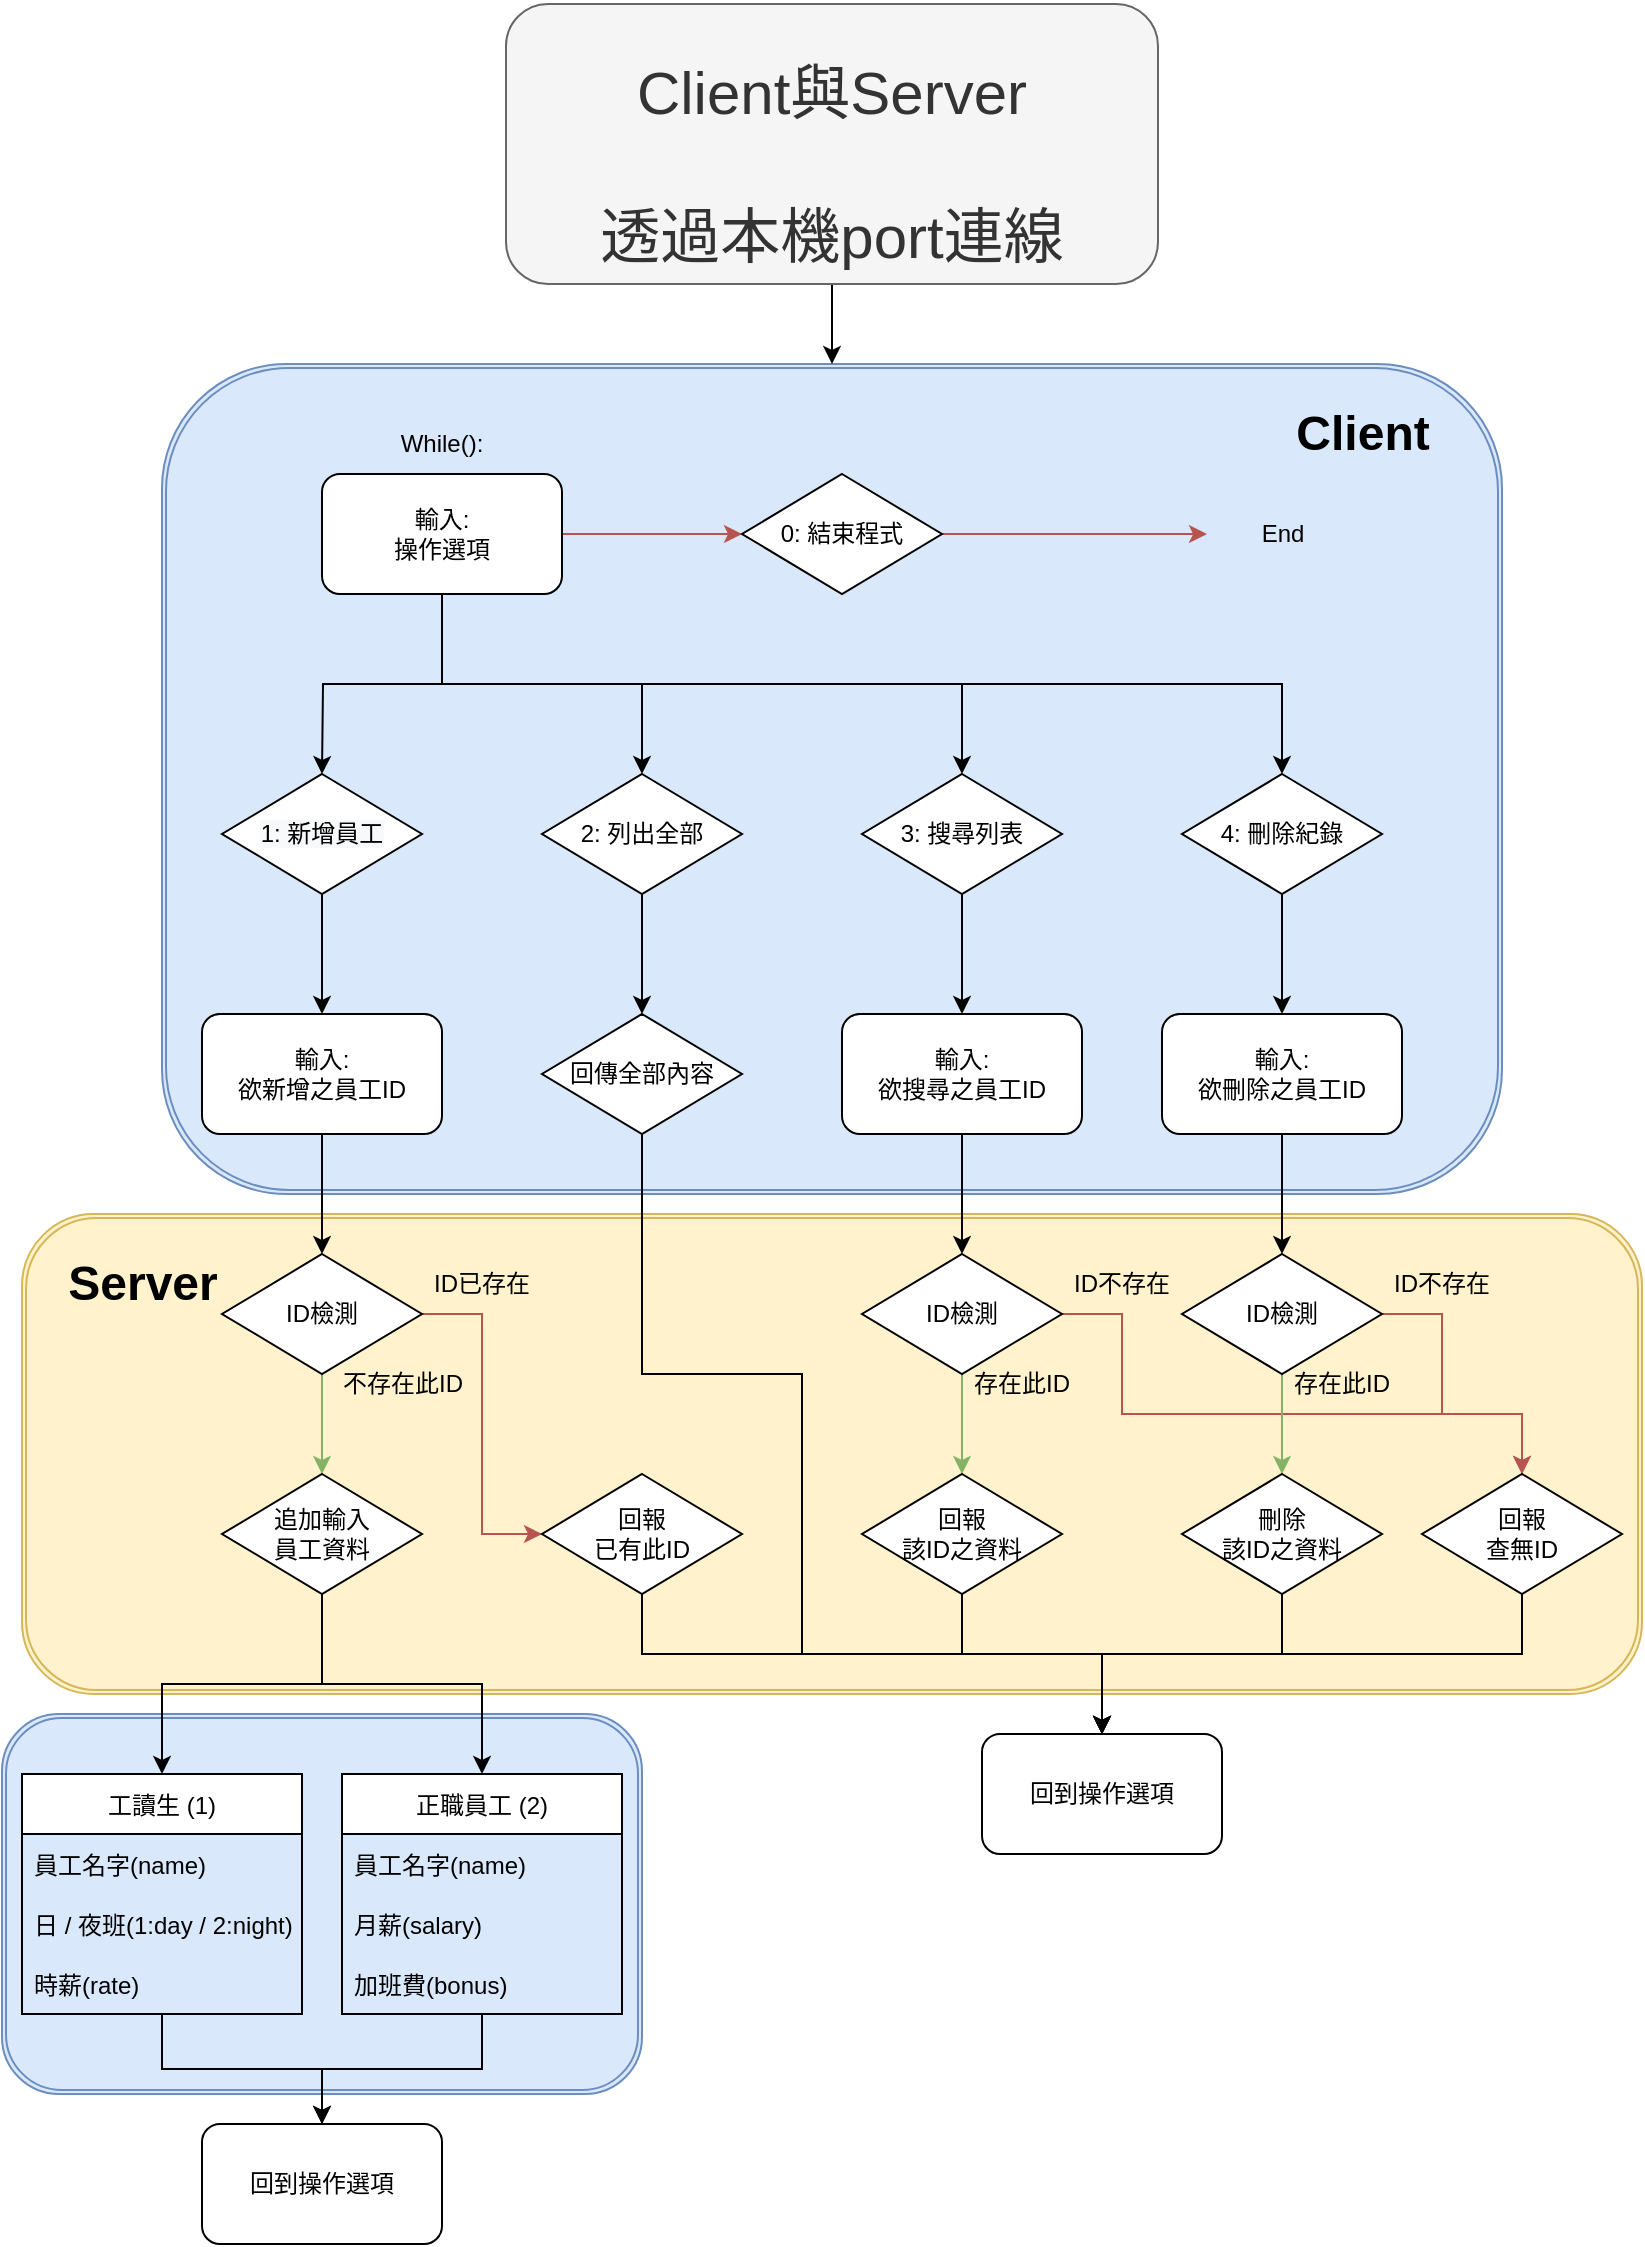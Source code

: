 <mxfile version="15.6.1" type="device"><diagram id="C5RBs43oDa-KdzZeNtuy" name="Page-1"><mxGraphModel dx="1422" dy="762" grid="1" gridSize="10" guides="1" tooltips="1" connect="1" arrows="1" fold="1" page="1" pageScale="1" pageWidth="827" pageHeight="1169" math="0" shadow="0"><root><mxCell id="WIyWlLk6GJQsqaUBKTNV-0"/><mxCell id="WIyWlLk6GJQsqaUBKTNV-1" parent="WIyWlLk6GJQsqaUBKTNV-0"/><mxCell id="0YboRciSbboNgU7pKPQo-117" value="" style="shape=ext;double=1;rounded=1;whiteSpace=wrap;html=1;fillColor=#dae8fc;strokeColor=#6c8ebf;" vertex="1" parent="WIyWlLk6GJQsqaUBKTNV-1"><mxGeometry x="4" y="885" width="320" height="190" as="geometry"/></mxCell><mxCell id="0YboRciSbboNgU7pKPQo-115" value="" style="shape=ext;double=1;rounded=1;whiteSpace=wrap;html=1;fillColor=#fff2cc;strokeColor=#d6b656;" vertex="1" parent="WIyWlLk6GJQsqaUBKTNV-1"><mxGeometry x="14" y="635" width="810" height="240" as="geometry"/></mxCell><mxCell id="0YboRciSbboNgU7pKPQo-111" value="" style="shape=ext;double=1;rounded=1;whiteSpace=wrap;html=1;fillColor=#dae8fc;strokeColor=#6c8ebf;" vertex="1" parent="WIyWlLk6GJQsqaUBKTNV-1"><mxGeometry x="84" y="210" width="670" height="415" as="geometry"/></mxCell><mxCell id="0YboRciSbboNgU7pKPQo-16" style="edgeStyle=orthogonalEdgeStyle;rounded=0;orthogonalLoop=1;jettySize=auto;html=1;" edge="1" parent="WIyWlLk6GJQsqaUBKTNV-1" source="0YboRciSbboNgU7pKPQo-2"><mxGeometry relative="1" as="geometry"><mxPoint x="164" y="415" as="targetPoint"/></mxGeometry></mxCell><mxCell id="0YboRciSbboNgU7pKPQo-17" style="edgeStyle=orthogonalEdgeStyle;rounded=0;orthogonalLoop=1;jettySize=auto;html=1;" edge="1" parent="WIyWlLk6GJQsqaUBKTNV-1" source="0YboRciSbboNgU7pKPQo-2"><mxGeometry relative="1" as="geometry"><mxPoint x="324" y="415" as="targetPoint"/><Array as="points"><mxPoint x="224" y="370"/><mxPoint x="324" y="370"/><mxPoint x="324" y="415"/></Array></mxGeometry></mxCell><mxCell id="0YboRciSbboNgU7pKPQo-18" style="edgeStyle=orthogonalEdgeStyle;rounded=0;orthogonalLoop=1;jettySize=auto;html=1;" edge="1" parent="WIyWlLk6GJQsqaUBKTNV-1" source="0YboRciSbboNgU7pKPQo-2"><mxGeometry relative="1" as="geometry"><mxPoint x="484" y="415" as="targetPoint"/><Array as="points"><mxPoint x="224" y="370"/><mxPoint x="484" y="370"/></Array></mxGeometry></mxCell><mxCell id="0YboRciSbboNgU7pKPQo-19" style="edgeStyle=orthogonalEdgeStyle;rounded=0;orthogonalLoop=1;jettySize=auto;html=1;" edge="1" parent="WIyWlLk6GJQsqaUBKTNV-1" source="0YboRciSbboNgU7pKPQo-2"><mxGeometry relative="1" as="geometry"><mxPoint x="644" y="415" as="targetPoint"/><Array as="points"><mxPoint x="224" y="370"/><mxPoint x="644" y="370"/><mxPoint x="644" y="415"/></Array></mxGeometry></mxCell><mxCell id="0YboRciSbboNgU7pKPQo-40" style="edgeStyle=orthogonalEdgeStyle;rounded=0;orthogonalLoop=1;jettySize=auto;html=1;exitX=1;exitY=0.5;exitDx=0;exitDy=0;entryX=0;entryY=0.5;entryDx=0;entryDy=0;fillColor=#f8cecc;strokeColor=#b85450;" edge="1" parent="WIyWlLk6GJQsqaUBKTNV-1" source="0YboRciSbboNgU7pKPQo-2" target="0YboRciSbboNgU7pKPQo-39"><mxGeometry relative="1" as="geometry"/></mxCell><mxCell id="0YboRciSbboNgU7pKPQo-2" value="輸入:&lt;br&gt;操作選項" style="rounded=1;whiteSpace=wrap;html=1;" vertex="1" parent="WIyWlLk6GJQsqaUBKTNV-1"><mxGeometry x="164" y="265" width="120" height="60" as="geometry"/></mxCell><mxCell id="0YboRciSbboNgU7pKPQo-3" value="While():" style="text;html=1;strokeColor=none;fillColor=none;align=center;verticalAlign=middle;whiteSpace=wrap;rounded=0;" vertex="1" parent="WIyWlLk6GJQsqaUBKTNV-1"><mxGeometry x="164" y="235" width="120" height="30" as="geometry"/></mxCell><mxCell id="0YboRciSbboNgU7pKPQo-49" style="edgeStyle=orthogonalEdgeStyle;rounded=0;orthogonalLoop=1;jettySize=auto;html=1;exitX=0.5;exitY=1;exitDx=0;exitDy=0;entryX=0.5;entryY=0;entryDx=0;entryDy=0;" edge="1" parent="WIyWlLk6GJQsqaUBKTNV-1" source="0YboRciSbboNgU7pKPQo-30"><mxGeometry relative="1" as="geometry"><mxPoint x="164" y="535" as="targetPoint"/></mxGeometry></mxCell><mxCell id="0YboRciSbboNgU7pKPQo-30" value="&#10;&#10;&lt;span style=&quot;color: rgb(0, 0, 0); font-family: helvetica; font-size: 12px; font-style: normal; font-weight: 400; letter-spacing: normal; text-align: center; text-indent: 0px; text-transform: none; word-spacing: 0px; background-color: rgb(248, 249, 250); display: inline; float: none;&quot;&gt;1: 新增員工&lt;/span&gt;&#10;&#10;" style="rhombus;whiteSpace=wrap;html=1;" vertex="1" parent="WIyWlLk6GJQsqaUBKTNV-1"><mxGeometry x="114" y="415" width="100" height="60" as="geometry"/></mxCell><mxCell id="0YboRciSbboNgU7pKPQo-80" style="edgeStyle=orthogonalEdgeStyle;rounded=0;orthogonalLoop=1;jettySize=auto;html=1;fontColor=#000000;" edge="1" parent="WIyWlLk6GJQsqaUBKTNV-1" source="0YboRciSbboNgU7pKPQo-33"><mxGeometry relative="1" as="geometry"><mxPoint x="324" y="535" as="targetPoint"/></mxGeometry></mxCell><mxCell id="0YboRciSbboNgU7pKPQo-33" value="2: 列出全部" style="rhombus;whiteSpace=wrap;html=1;" vertex="1" parent="WIyWlLk6GJQsqaUBKTNV-1"><mxGeometry x="274" y="415" width="100" height="60" as="geometry"/></mxCell><mxCell id="0YboRciSbboNgU7pKPQo-63" style="edgeStyle=orthogonalEdgeStyle;rounded=0;orthogonalLoop=1;jettySize=auto;html=1;entryX=0.5;entryY=0;entryDx=0;entryDy=0;" edge="1" parent="WIyWlLk6GJQsqaUBKTNV-1" source="0YboRciSbboNgU7pKPQo-34" target="0YboRciSbboNgU7pKPQo-60"><mxGeometry relative="1" as="geometry"/></mxCell><mxCell id="0YboRciSbboNgU7pKPQo-34" value="3: 搜尋列表" style="rhombus;whiteSpace=wrap;html=1;" vertex="1" parent="WIyWlLk6GJQsqaUBKTNV-1"><mxGeometry x="434" y="415" width="100" height="60" as="geometry"/></mxCell><mxCell id="0YboRciSbboNgU7pKPQo-62" style="edgeStyle=orthogonalEdgeStyle;rounded=0;orthogonalLoop=1;jettySize=auto;html=1;entryX=0.5;entryY=0;entryDx=0;entryDy=0;" edge="1" parent="WIyWlLk6GJQsqaUBKTNV-1" source="0YboRciSbboNgU7pKPQo-35" target="0YboRciSbboNgU7pKPQo-61"><mxGeometry relative="1" as="geometry"/></mxCell><mxCell id="0YboRciSbboNgU7pKPQo-35" value="4: 刪除紀錄" style="rhombus;whiteSpace=wrap;html=1;" vertex="1" parent="WIyWlLk6GJQsqaUBKTNV-1"><mxGeometry x="594" y="415" width="100" height="60" as="geometry"/></mxCell><mxCell id="0YboRciSbboNgU7pKPQo-47" style="edgeStyle=orthogonalEdgeStyle;rounded=0;orthogonalLoop=1;jettySize=auto;html=1;exitX=1;exitY=0.5;exitDx=0;exitDy=0;fillColor=#f8cecc;strokeColor=#b85450;" edge="1" parent="WIyWlLk6GJQsqaUBKTNV-1" source="0YboRciSbboNgU7pKPQo-39" target="0YboRciSbboNgU7pKPQo-46"><mxGeometry relative="1" as="geometry"/></mxCell><mxCell id="0YboRciSbboNgU7pKPQo-39" value="0: 結束程式" style="rhombus;whiteSpace=wrap;html=1;" vertex="1" parent="WIyWlLk6GJQsqaUBKTNV-1"><mxGeometry x="374" y="265" width="100" height="60" as="geometry"/></mxCell><mxCell id="0YboRciSbboNgU7pKPQo-46" value="End" style="text;html=1;strokeColor=none;fillColor=none;align=center;verticalAlign=middle;whiteSpace=wrap;rounded=0;" vertex="1" parent="WIyWlLk6GJQsqaUBKTNV-1"><mxGeometry x="606.5" y="276.25" width="75" height="37.5" as="geometry"/></mxCell><mxCell id="0YboRciSbboNgU7pKPQo-110" style="edgeStyle=orthogonalEdgeStyle;rounded=0;orthogonalLoop=1;jettySize=auto;html=1;entryX=0.5;entryY=0;entryDx=0;entryDy=0;fontColor=#000000;" edge="1" parent="WIyWlLk6GJQsqaUBKTNV-1" source="0YboRciSbboNgU7pKPQo-50" target="0YboRciSbboNgU7pKPQo-108"><mxGeometry relative="1" as="geometry"/></mxCell><mxCell id="0YboRciSbboNgU7pKPQo-50" value="工讀生 (1)" style="swimlane;fontStyle=0;childLayout=stackLayout;horizontal=1;startSize=30;horizontalStack=0;resizeParent=1;resizeParentMax=0;resizeLast=0;collapsible=1;marginBottom=0;" vertex="1" parent="WIyWlLk6GJQsqaUBKTNV-1"><mxGeometry x="14" y="915" width="140" height="120" as="geometry"/></mxCell><mxCell id="0YboRciSbboNgU7pKPQo-51" value="員工名字(name)" style="text;strokeColor=none;fillColor=none;align=left;verticalAlign=middle;spacingLeft=4;spacingRight=4;overflow=hidden;points=[[0,0.5],[1,0.5]];portConstraint=eastwest;rotatable=0;" vertex="1" parent="0YboRciSbboNgU7pKPQo-50"><mxGeometry y="30" width="140" height="30" as="geometry"/></mxCell><mxCell id="0YboRciSbboNgU7pKPQo-52" value="日 / 夜班(1:day / 2:night)" style="text;strokeColor=none;fillColor=none;align=left;verticalAlign=middle;spacingLeft=4;spacingRight=4;overflow=hidden;points=[[0,0.5],[1,0.5]];portConstraint=eastwest;rotatable=0;" vertex="1" parent="0YboRciSbboNgU7pKPQo-50"><mxGeometry y="60" width="140" height="30" as="geometry"/></mxCell><mxCell id="0YboRciSbboNgU7pKPQo-53" value="時薪(rate)" style="text;strokeColor=none;fillColor=none;align=left;verticalAlign=middle;spacingLeft=4;spacingRight=4;overflow=hidden;points=[[0,0.5],[1,0.5]];portConstraint=eastwest;rotatable=0;" vertex="1" parent="0YboRciSbboNgU7pKPQo-50"><mxGeometry y="90" width="140" height="30" as="geometry"/></mxCell><mxCell id="0YboRciSbboNgU7pKPQo-66" style="edgeStyle=orthogonalEdgeStyle;rounded=0;orthogonalLoop=1;jettySize=auto;html=1;entryX=0.5;entryY=0;entryDx=0;entryDy=0;" edge="1" parent="WIyWlLk6GJQsqaUBKTNV-1" source="0YboRciSbboNgU7pKPQo-55" target="0YboRciSbboNgU7pKPQo-65"><mxGeometry relative="1" as="geometry"/></mxCell><mxCell id="0YboRciSbboNgU7pKPQo-55" value="輸入:&lt;br&gt;欲新增之員工ID" style="rounded=1;whiteSpace=wrap;html=1;" vertex="1" parent="WIyWlLk6GJQsqaUBKTNV-1"><mxGeometry x="104" y="535" width="120" height="60" as="geometry"/></mxCell><mxCell id="0YboRciSbboNgU7pKPQo-109" style="edgeStyle=orthogonalEdgeStyle;rounded=0;orthogonalLoop=1;jettySize=auto;html=1;entryX=0.5;entryY=0;entryDx=0;entryDy=0;fontColor=#000000;" edge="1" parent="WIyWlLk6GJQsqaUBKTNV-1" source="0YboRciSbboNgU7pKPQo-56" target="0YboRciSbboNgU7pKPQo-108"><mxGeometry relative="1" as="geometry"/></mxCell><mxCell id="0YboRciSbboNgU7pKPQo-56" value="正職員工 (2)" style="swimlane;fontStyle=0;childLayout=stackLayout;horizontal=1;startSize=30;horizontalStack=0;resizeParent=1;resizeParentMax=0;resizeLast=0;collapsible=1;marginBottom=0;" vertex="1" parent="WIyWlLk6GJQsqaUBKTNV-1"><mxGeometry x="174" y="915" width="140" height="120" as="geometry"/></mxCell><mxCell id="0YboRciSbboNgU7pKPQo-57" value="員工名字(name)" style="text;strokeColor=none;fillColor=none;align=left;verticalAlign=middle;spacingLeft=4;spacingRight=4;overflow=hidden;points=[[0,0.5],[1,0.5]];portConstraint=eastwest;rotatable=0;" vertex="1" parent="0YboRciSbboNgU7pKPQo-56"><mxGeometry y="30" width="140" height="30" as="geometry"/></mxCell><mxCell id="0YboRciSbboNgU7pKPQo-58" value="月薪(salary)" style="text;strokeColor=none;fillColor=none;align=left;verticalAlign=middle;spacingLeft=4;spacingRight=4;overflow=hidden;points=[[0,0.5],[1,0.5]];portConstraint=eastwest;rotatable=0;" vertex="1" parent="0YboRciSbboNgU7pKPQo-56"><mxGeometry y="60" width="140" height="30" as="geometry"/></mxCell><mxCell id="0YboRciSbboNgU7pKPQo-59" value="加班費(bonus)" style="text;strokeColor=none;fillColor=none;align=left;verticalAlign=middle;spacingLeft=4;spacingRight=4;overflow=hidden;points=[[0,0.5],[1,0.5]];portConstraint=eastwest;rotatable=0;" vertex="1" parent="0YboRciSbboNgU7pKPQo-56"><mxGeometry y="90" width="140" height="30" as="geometry"/></mxCell><mxCell id="0YboRciSbboNgU7pKPQo-69" style="edgeStyle=orthogonalEdgeStyle;rounded=0;orthogonalLoop=1;jettySize=auto;html=1;entryX=0.5;entryY=0;entryDx=0;entryDy=0;" edge="1" parent="WIyWlLk6GJQsqaUBKTNV-1" source="0YboRciSbboNgU7pKPQo-60" target="0YboRciSbboNgU7pKPQo-67"><mxGeometry relative="1" as="geometry"/></mxCell><mxCell id="0YboRciSbboNgU7pKPQo-60" value="輸入:&lt;br&gt;欲搜尋之員工ID" style="rounded=1;whiteSpace=wrap;html=1;" vertex="1" parent="WIyWlLk6GJQsqaUBKTNV-1"><mxGeometry x="424" y="535" width="120" height="60" as="geometry"/></mxCell><mxCell id="0YboRciSbboNgU7pKPQo-70" style="edgeStyle=orthogonalEdgeStyle;rounded=0;orthogonalLoop=1;jettySize=auto;html=1;entryX=0.5;entryY=0;entryDx=0;entryDy=0;" edge="1" parent="WIyWlLk6GJQsqaUBKTNV-1" source="0YboRciSbboNgU7pKPQo-61" target="0YboRciSbboNgU7pKPQo-68"><mxGeometry relative="1" as="geometry"/></mxCell><mxCell id="0YboRciSbboNgU7pKPQo-61" value="輸入:&lt;br&gt;欲刪除之員工ID" style="rounded=1;whiteSpace=wrap;html=1;" vertex="1" parent="WIyWlLk6GJQsqaUBKTNV-1"><mxGeometry x="584" y="535" width="120" height="60" as="geometry"/></mxCell><mxCell id="0YboRciSbboNgU7pKPQo-86" style="edgeStyle=orthogonalEdgeStyle;rounded=0;orthogonalLoop=1;jettySize=auto;html=1;fontColor=#000000;fillColor=#f8cecc;strokeColor=#b85450;entryX=0;entryY=0.5;entryDx=0;entryDy=0;" edge="1" parent="WIyWlLk6GJQsqaUBKTNV-1" source="0YboRciSbboNgU7pKPQo-65" target="0YboRciSbboNgU7pKPQo-88"><mxGeometry relative="1" as="geometry"><mxPoint x="324" y="795" as="targetPoint"/><Array as="points"><mxPoint x="244" y="685"/><mxPoint x="244" y="795"/></Array></mxGeometry></mxCell><mxCell id="0YboRciSbboNgU7pKPQo-102" style="edgeStyle=orthogonalEdgeStyle;rounded=0;orthogonalLoop=1;jettySize=auto;html=1;fontColor=#000000;fillColor=#d5e8d4;strokeColor=#82b366;" edge="1" parent="WIyWlLk6GJQsqaUBKTNV-1" source="0YboRciSbboNgU7pKPQo-65"><mxGeometry relative="1" as="geometry"><mxPoint x="164" y="765" as="targetPoint"/></mxGeometry></mxCell><mxCell id="0YboRciSbboNgU7pKPQo-65" value="ID檢測" style="rhombus;whiteSpace=wrap;html=1;" vertex="1" parent="WIyWlLk6GJQsqaUBKTNV-1"><mxGeometry x="114" y="655" width="100" height="60" as="geometry"/></mxCell><mxCell id="0YboRciSbboNgU7pKPQo-72" style="edgeStyle=orthogonalEdgeStyle;rounded=0;orthogonalLoop=1;jettySize=auto;html=1;fillColor=#f8cecc;strokeColor=#b85450;" edge="1" parent="WIyWlLk6GJQsqaUBKTNV-1" source="0YboRciSbboNgU7pKPQo-67"><mxGeometry relative="1" as="geometry"><mxPoint x="764" y="765" as="targetPoint"/><Array as="points"><mxPoint x="564" y="685"/><mxPoint x="564" y="735"/><mxPoint x="764" y="735"/></Array></mxGeometry></mxCell><mxCell id="0YboRciSbboNgU7pKPQo-94" style="edgeStyle=orthogonalEdgeStyle;rounded=0;orthogonalLoop=1;jettySize=auto;html=1;entryX=0.5;entryY=0;entryDx=0;entryDy=0;fontColor=#000000;fillColor=#d5e8d4;strokeColor=#82b366;" edge="1" parent="WIyWlLk6GJQsqaUBKTNV-1" source="0YboRciSbboNgU7pKPQo-67" target="0YboRciSbboNgU7pKPQo-92"><mxGeometry relative="1" as="geometry"/></mxCell><mxCell id="0YboRciSbboNgU7pKPQo-67" value="ID檢測" style="rhombus;whiteSpace=wrap;html=1;" vertex="1" parent="WIyWlLk6GJQsqaUBKTNV-1"><mxGeometry x="434" y="655" width="100" height="60" as="geometry"/></mxCell><mxCell id="0YboRciSbboNgU7pKPQo-73" style="edgeStyle=orthogonalEdgeStyle;rounded=0;orthogonalLoop=1;jettySize=auto;html=1;fillColor=#f8cecc;strokeColor=#b85450;" edge="1" parent="WIyWlLk6GJQsqaUBKTNV-1" source="0YboRciSbboNgU7pKPQo-68"><mxGeometry relative="1" as="geometry"><mxPoint x="764" y="765" as="targetPoint"/><Array as="points"><mxPoint x="724" y="685"/><mxPoint x="724" y="735"/><mxPoint x="764" y="735"/></Array></mxGeometry></mxCell><mxCell id="0YboRciSbboNgU7pKPQo-93" style="edgeStyle=orthogonalEdgeStyle;rounded=0;orthogonalLoop=1;jettySize=auto;html=1;entryX=0.5;entryY=0;entryDx=0;entryDy=0;fontColor=#000000;fillColor=#d5e8d4;strokeColor=#82b366;" edge="1" parent="WIyWlLk6GJQsqaUBKTNV-1" source="0YboRciSbboNgU7pKPQo-68" target="0YboRciSbboNgU7pKPQo-91"><mxGeometry relative="1" as="geometry"/></mxCell><mxCell id="0YboRciSbboNgU7pKPQo-68" value="ID檢測" style="rhombus;whiteSpace=wrap;html=1;" vertex="1" parent="WIyWlLk6GJQsqaUBKTNV-1"><mxGeometry x="594" y="655" width="100" height="60" as="geometry"/></mxCell><mxCell id="0YboRciSbboNgU7pKPQo-74" value="ID不存在" style="text;html=1;strokeColor=none;fillColor=none;align=center;verticalAlign=middle;whiteSpace=wrap;rounded=0;fontColor=#000000;" vertex="1" parent="WIyWlLk6GJQsqaUBKTNV-1"><mxGeometry x="694" y="655" width="60" height="30" as="geometry"/></mxCell><mxCell id="0YboRciSbboNgU7pKPQo-97" style="edgeStyle=orthogonalEdgeStyle;rounded=0;orthogonalLoop=1;jettySize=auto;html=1;entryX=0.5;entryY=0;entryDx=0;entryDy=0;fontColor=#000000;" edge="1" parent="WIyWlLk6GJQsqaUBKTNV-1" source="0YboRciSbboNgU7pKPQo-79" target="0YboRciSbboNgU7pKPQo-89"><mxGeometry relative="1" as="geometry"><Array as="points"><mxPoint x="764" y="855"/><mxPoint x="554" y="855"/></Array></mxGeometry></mxCell><mxCell id="0YboRciSbboNgU7pKPQo-79" value="&lt;span&gt;回報&lt;br&gt;查無ID&lt;/span&gt;" style="rhombus;whiteSpace=wrap;html=1;fontColor=#000000;" vertex="1" parent="WIyWlLk6GJQsqaUBKTNV-1"><mxGeometry x="714" y="765" width="100" height="60" as="geometry"/></mxCell><mxCell id="0YboRciSbboNgU7pKPQo-84" style="edgeStyle=orthogonalEdgeStyle;rounded=0;orthogonalLoop=1;jettySize=auto;html=1;entryX=0.5;entryY=0;entryDx=0;entryDy=0;fontColor=#000000;" edge="1" parent="WIyWlLk6GJQsqaUBKTNV-1" source="0YboRciSbboNgU7pKPQo-83" target="0YboRciSbboNgU7pKPQo-89"><mxGeometry relative="1" as="geometry"><mxPoint x="324" y="655" as="targetPoint"/><Array as="points"><mxPoint x="324" y="715"/><mxPoint x="404" y="715"/><mxPoint x="404" y="855"/><mxPoint x="554" y="855"/></Array></mxGeometry></mxCell><mxCell id="0YboRciSbboNgU7pKPQo-83" value="回傳全部內容" style="rhombus;whiteSpace=wrap;html=1;" vertex="1" parent="WIyWlLk6GJQsqaUBKTNV-1"><mxGeometry x="274" y="535" width="100" height="60" as="geometry"/></mxCell><mxCell id="0YboRciSbboNgU7pKPQo-87" value="ID已存在" style="text;html=1;strokeColor=none;fillColor=none;align=center;verticalAlign=middle;whiteSpace=wrap;rounded=0;fontColor=#000000;" vertex="1" parent="WIyWlLk6GJQsqaUBKTNV-1"><mxGeometry x="214" y="655" width="60" height="30" as="geometry"/></mxCell><mxCell id="0YboRciSbboNgU7pKPQo-90" style="edgeStyle=orthogonalEdgeStyle;rounded=0;orthogonalLoop=1;jettySize=auto;html=1;entryX=0.5;entryY=0;entryDx=0;entryDy=0;fontColor=#000000;" edge="1" parent="WIyWlLk6GJQsqaUBKTNV-1" source="0YboRciSbboNgU7pKPQo-88" target="0YboRciSbboNgU7pKPQo-89"><mxGeometry relative="1" as="geometry"><Array as="points"><mxPoint x="324" y="855"/><mxPoint x="554" y="855"/></Array></mxGeometry></mxCell><mxCell id="0YboRciSbboNgU7pKPQo-88" value="&lt;span&gt;回報&lt;br&gt;已有此ID&lt;/span&gt;" style="rhombus;whiteSpace=wrap;html=1;fontColor=#000000;" vertex="1" parent="WIyWlLk6GJQsqaUBKTNV-1"><mxGeometry x="274" y="765" width="100" height="60" as="geometry"/></mxCell><mxCell id="0YboRciSbboNgU7pKPQo-89" value="回到操作選項" style="rounded=1;whiteSpace=wrap;html=1;fontColor=#000000;" vertex="1" parent="WIyWlLk6GJQsqaUBKTNV-1"><mxGeometry x="494" y="895" width="120" height="60" as="geometry"/></mxCell><mxCell id="0YboRciSbboNgU7pKPQo-100" style="edgeStyle=orthogonalEdgeStyle;rounded=0;orthogonalLoop=1;jettySize=auto;html=1;entryX=0.5;entryY=0;entryDx=0;entryDy=0;fontColor=#000000;" edge="1" parent="WIyWlLk6GJQsqaUBKTNV-1" source="0YboRciSbboNgU7pKPQo-91" target="0YboRciSbboNgU7pKPQo-89"><mxGeometry relative="1" as="geometry"><Array as="points"><mxPoint x="644" y="855"/><mxPoint x="554" y="855"/></Array></mxGeometry></mxCell><mxCell id="0YboRciSbboNgU7pKPQo-91" value="&lt;span&gt;刪除&lt;br&gt;該ID之資料&lt;/span&gt;" style="rhombus;whiteSpace=wrap;html=1;fontColor=#000000;" vertex="1" parent="WIyWlLk6GJQsqaUBKTNV-1"><mxGeometry x="594" y="765" width="100" height="60" as="geometry"/></mxCell><mxCell id="0YboRciSbboNgU7pKPQo-99" style="edgeStyle=orthogonalEdgeStyle;rounded=0;orthogonalLoop=1;jettySize=auto;html=1;entryX=0.5;entryY=0;entryDx=0;entryDy=0;fontColor=#000000;" edge="1" parent="WIyWlLk6GJQsqaUBKTNV-1" source="0YboRciSbboNgU7pKPQo-92" target="0YboRciSbboNgU7pKPQo-89"><mxGeometry relative="1" as="geometry"><Array as="points"><mxPoint x="484" y="855"/><mxPoint x="554" y="855"/></Array></mxGeometry></mxCell><mxCell id="0YboRciSbboNgU7pKPQo-92" value="&lt;span&gt;回報&lt;br&gt;該ID之資料&lt;/span&gt;" style="rhombus;whiteSpace=wrap;html=1;fontColor=#000000;" vertex="1" parent="WIyWlLk6GJQsqaUBKTNV-1"><mxGeometry x="434" y="765" width="100" height="60" as="geometry"/></mxCell><mxCell id="0YboRciSbboNgU7pKPQo-95" value="存在此ID" style="text;html=1;strokeColor=none;fillColor=none;align=center;verticalAlign=middle;whiteSpace=wrap;rounded=0;fontColor=#000000;" vertex="1" parent="WIyWlLk6GJQsqaUBKTNV-1"><mxGeometry x="644" y="705" width="60" height="30" as="geometry"/></mxCell><mxCell id="0YboRciSbboNgU7pKPQo-96" value="存在此ID" style="text;html=1;strokeColor=none;fillColor=none;align=center;verticalAlign=middle;whiteSpace=wrap;rounded=0;fontColor=#000000;" vertex="1" parent="WIyWlLk6GJQsqaUBKTNV-1"><mxGeometry x="484" y="705" width="60" height="30" as="geometry"/></mxCell><mxCell id="0YboRciSbboNgU7pKPQo-103" value="不存在此ID" style="text;html=1;align=center;verticalAlign=middle;resizable=0;points=[];autosize=1;strokeColor=none;fillColor=none;fontColor=#000000;" vertex="1" parent="WIyWlLk6GJQsqaUBKTNV-1"><mxGeometry x="164" y="710" width="80" height="20" as="geometry"/></mxCell><mxCell id="0YboRciSbboNgU7pKPQo-105" style="edgeStyle=orthogonalEdgeStyle;rounded=0;orthogonalLoop=1;jettySize=auto;html=1;entryX=0.5;entryY=0;entryDx=0;entryDy=0;fontColor=#000000;" edge="1" parent="WIyWlLk6GJQsqaUBKTNV-1" source="0YboRciSbboNgU7pKPQo-104" target="0YboRciSbboNgU7pKPQo-56"><mxGeometry relative="1" as="geometry"/></mxCell><mxCell id="0YboRciSbboNgU7pKPQo-106" style="edgeStyle=orthogonalEdgeStyle;rounded=0;orthogonalLoop=1;jettySize=auto;html=1;entryX=0.5;entryY=0;entryDx=0;entryDy=0;fontColor=#000000;" edge="1" parent="WIyWlLk6GJQsqaUBKTNV-1" source="0YboRciSbboNgU7pKPQo-104" target="0YboRciSbboNgU7pKPQo-50"><mxGeometry relative="1" as="geometry"/></mxCell><mxCell id="0YboRciSbboNgU7pKPQo-104" value="追加輸入&lt;br&gt;員工資料" style="rhombus;whiteSpace=wrap;html=1;fontColor=#000000;" vertex="1" parent="WIyWlLk6GJQsqaUBKTNV-1"><mxGeometry x="114" y="765" width="100" height="60" as="geometry"/></mxCell><mxCell id="0YboRciSbboNgU7pKPQo-108" value="回到操作選項" style="rounded=1;whiteSpace=wrap;html=1;fontColor=#000000;" vertex="1" parent="WIyWlLk6GJQsqaUBKTNV-1"><mxGeometry x="104" y="1090" width="120" height="60" as="geometry"/></mxCell><mxCell id="0YboRciSbboNgU7pKPQo-112" value="Client" style="text;strokeColor=none;fillColor=none;html=1;fontSize=24;fontStyle=1;verticalAlign=middle;align=center;fontColor=#000000;" vertex="1" parent="WIyWlLk6GJQsqaUBKTNV-1"><mxGeometry x="634" y="225" width="100" height="40" as="geometry"/></mxCell><mxCell id="0YboRciSbboNgU7pKPQo-113" value="ID不存在" style="text;html=1;strokeColor=none;fillColor=none;align=center;verticalAlign=middle;whiteSpace=wrap;rounded=0;fontColor=#000000;" vertex="1" parent="WIyWlLk6GJQsqaUBKTNV-1"><mxGeometry x="534" y="655" width="60" height="30" as="geometry"/></mxCell><mxCell id="0YboRciSbboNgU7pKPQo-120" value="Server" style="text;strokeColor=none;fillColor=none;html=1;fontSize=24;fontStyle=1;verticalAlign=middle;align=center;fontColor=#000000;" vertex="1" parent="WIyWlLk6GJQsqaUBKTNV-1"><mxGeometry x="24" y="650" width="100" height="40" as="geometry"/></mxCell><mxCell id="0YboRciSbboNgU7pKPQo-125" style="edgeStyle=orthogonalEdgeStyle;rounded=0;orthogonalLoop=1;jettySize=auto;html=1;entryX=0.5;entryY=0;entryDx=0;entryDy=0;fontSize=30;fontColor=#000000;" edge="1" parent="WIyWlLk6GJQsqaUBKTNV-1" source="0YboRciSbboNgU7pKPQo-123" target="0YboRciSbboNgU7pKPQo-111"><mxGeometry relative="1" as="geometry"/></mxCell><mxCell id="0YboRciSbboNgU7pKPQo-123" value="&lt;font style=&quot;font-size: 30px ; line-height: 1.2&quot;&gt;Client與Server&lt;br&gt;透過本機port連線&lt;/font&gt;" style="rounded=1;whiteSpace=wrap;html=1;fontSize=60;fillColor=#f5f5f5;strokeColor=#666666;fontColor=#333333;" vertex="1" parent="WIyWlLk6GJQsqaUBKTNV-1"><mxGeometry x="256" y="30" width="326" height="140" as="geometry"/></mxCell></root></mxGraphModel></diagram></mxfile>